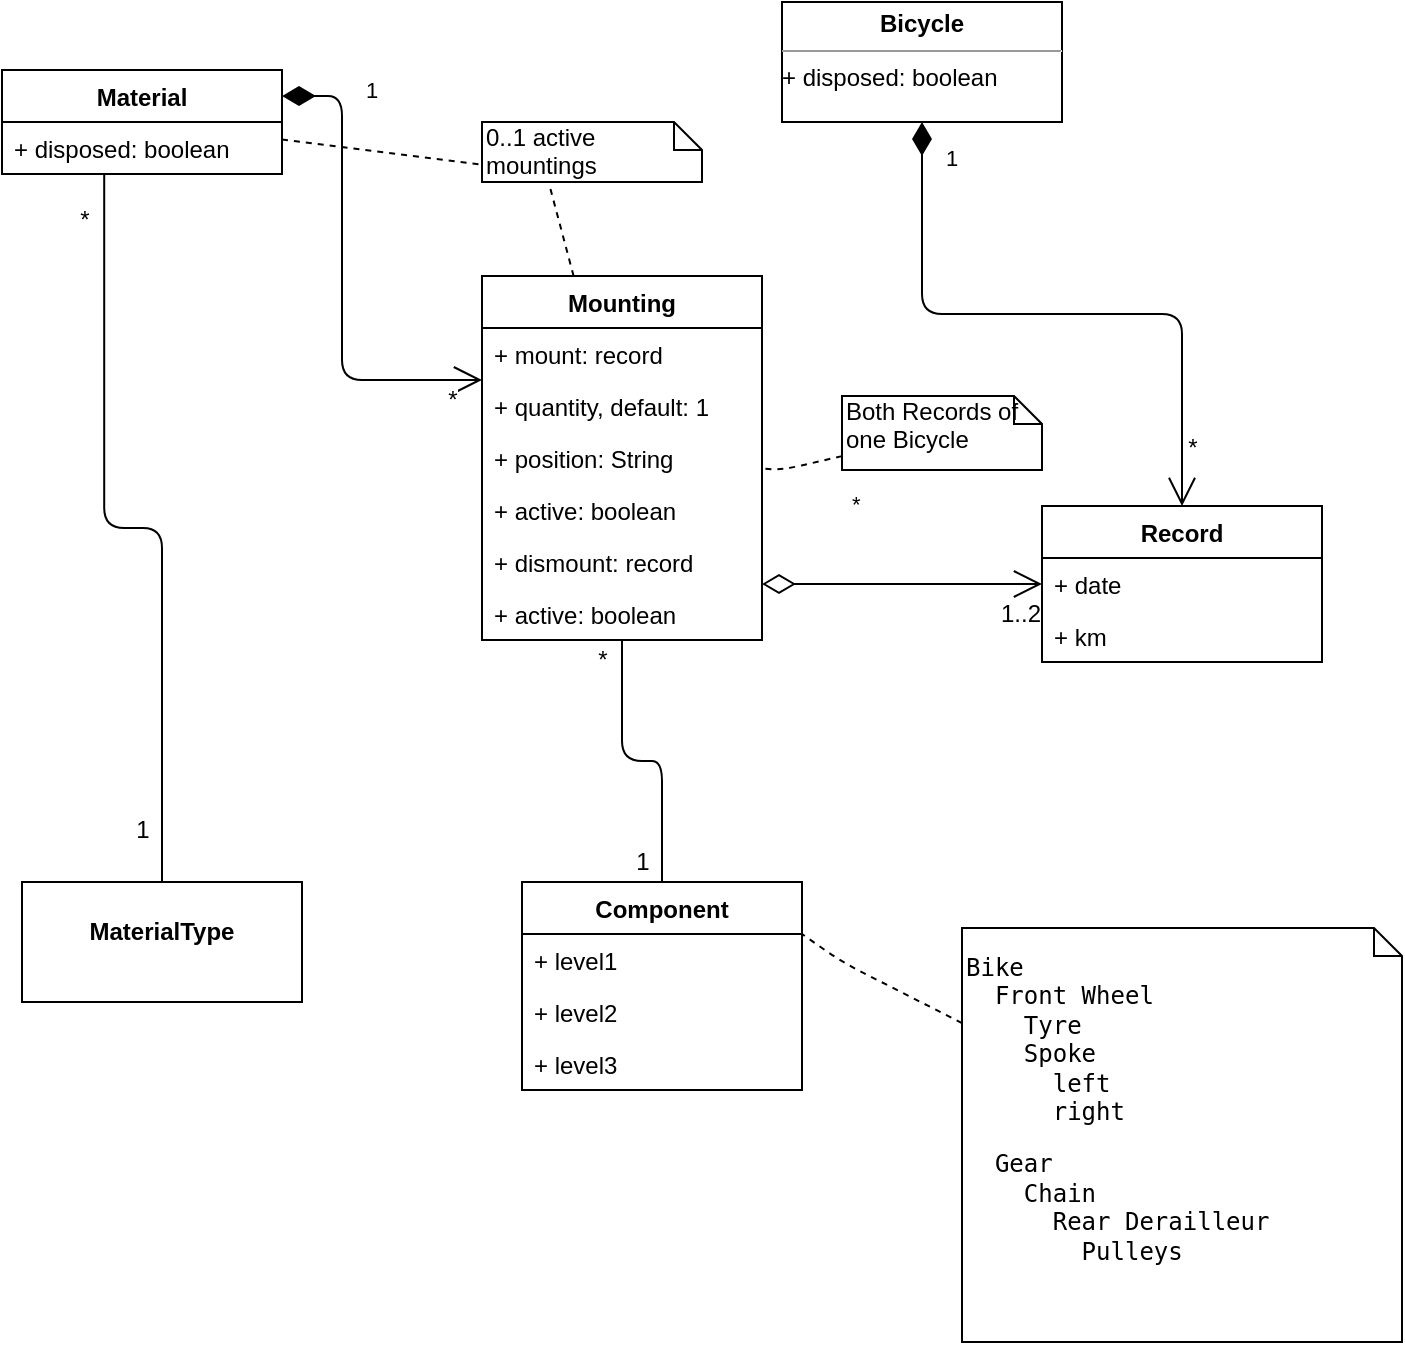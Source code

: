 <mxfile version="12.2.2" type="device" pages="1"><diagram id="4ATyxtASWGsD7okkcSDV" name="Seite-1"><mxGraphModel dx="1173" dy="698" grid="1" gridSize="10" guides="1" tooltips="1" connect="1" arrows="1" fold="1" page="1" pageScale="1" pageWidth="1169" pageHeight="827" math="0" shadow="0"><root><mxCell id="0"/><mxCell id="1" parent="0"/><mxCell id="wmeU-H-R39Ugc1sNo-xs-24" value="1" style="endArrow=open;html=1;endSize=12;startArrow=diamondThin;startSize=14;startFill=1;edgeStyle=orthogonalEdgeStyle;align=left;verticalAlign=bottom;exitX=0.5;exitY=1;exitDx=0;exitDy=0;" parent="1" source="wmeU-H-R39Ugc1sNo-xs-25" target="wmeU-H-R39Ugc1sNo-xs-61" edge="1"><mxGeometry x="-0.832" y="10" relative="1" as="geometry"><mxPoint x="300" y="420" as="sourcePoint"/><mxPoint x="460" y="420" as="targetPoint"/><mxPoint as="offset"/></mxGeometry></mxCell><mxCell id="wmeU-H-R39Ugc1sNo-xs-28" value="*" style="text;html=1;resizable=0;points=[];align=center;verticalAlign=middle;labelBackgroundColor=#ffffff;" parent="wmeU-H-R39Ugc1sNo-xs-24" vertex="1" connectable="0"><mxGeometry x="0.877" y="1" relative="1" as="geometry"><mxPoint x="4" y="-9" as="offset"/></mxGeometry></mxCell><mxCell id="wmeU-H-R39Ugc1sNo-xs-25" value="&lt;p style=&quot;margin: 0px ; margin-top: 4px ; text-align: center&quot;&gt;&lt;b&gt;Bicycle&lt;/b&gt;&lt;/p&gt;&lt;hr size=&quot;1&quot;&gt;&lt;div style=&quot;height: 2px&quot;&gt;+ disposed: boolean&lt;/div&gt;" style="verticalAlign=top;align=left;overflow=fill;fontSize=12;fontFamily=Helvetica;html=1;" parent="1" vertex="1"><mxGeometry x="510" y="70" width="140" height="60" as="geometry"/></mxCell><mxCell id="wmeU-H-R39Ugc1sNo-xs-27" value="&lt;p style=&quot;margin: 0px ; margin-top: 4px ; text-align: center&quot;&gt;&lt;br&gt;&lt;b&gt;MaterialType&lt;/b&gt;&lt;/p&gt;" style="verticalAlign=top;align=left;overflow=fill;fontSize=12;fontFamily=Helvetica;html=1;" parent="1" vertex="1"><mxGeometry x="130" y="510" width="140" height="60" as="geometry"/></mxCell><mxCell id="wmeU-H-R39Ugc1sNo-xs-33" value="1" style="endArrow=open;html=1;endSize=12;startArrow=diamondThin;startSize=14;startFill=1;edgeStyle=orthogonalEdgeStyle;align=left;verticalAlign=bottom;exitX=1;exitY=0.25;exitDx=0;exitDy=0;" parent="1" source="wZza1Aj0b9y7oZCWWwcl-8" target="wmeU-H-R39Ugc1sNo-xs-65" edge="1"><mxGeometry x="-0.704" y="10" relative="1" as="geometry"><mxPoint x="280" y="93" as="sourcePoint"/><mxPoint x="140" y="460" as="targetPoint"/><mxPoint as="offset"/><Array as="points"><mxPoint x="290" y="117"/><mxPoint x="290" y="259"/></Array></mxGeometry></mxCell><mxCell id="wmeU-H-R39Ugc1sNo-xs-34" value="*" style="text;html=1;resizable=0;points=[];align=center;verticalAlign=middle;labelBackgroundColor=#ffffff;" parent="wmeU-H-R39Ugc1sNo-xs-33" vertex="1" connectable="0"><mxGeometry x="0.894" y="2" relative="1" as="geometry"><mxPoint x="-2" y="12" as="offset"/></mxGeometry></mxCell><mxCell id="wmeU-H-R39Ugc1sNo-xs-36" value="*" style="endArrow=open;html=1;endSize=12;startArrow=diamondThin;startSize=14;startFill=0;edgeStyle=orthogonalEdgeStyle;align=left;verticalAlign=bottom;entryX=0;entryY=0.5;entryDx=0;entryDy=0;" parent="1" source="wmeU-H-R39Ugc1sNo-xs-65" target="wmeU-H-R39Ugc1sNo-xs-62" edge="1"><mxGeometry x="-0.393" y="31" relative="1" as="geometry"><mxPoint x="530" y="400" as="sourcePoint"/><mxPoint x="540" y="360" as="targetPoint"/><Array as="points"><mxPoint x="570" y="361"/><mxPoint x="570" y="361"/></Array><mxPoint as="offset"/></mxGeometry></mxCell><mxCell id="wmeU-H-R39Ugc1sNo-xs-38" value="1..2" style="text;html=1;resizable=0;points=[];align=center;verticalAlign=middle;labelBackgroundColor=#ffffff;" parent="wmeU-H-R39Ugc1sNo-xs-36" vertex="1" connectable="0"><mxGeometry x="0.871" relative="1" as="geometry"><mxPoint x="-2" y="14.5" as="offset"/></mxGeometry></mxCell><mxCell id="wmeU-H-R39Ugc1sNo-xs-40" value="" style="endArrow=none;html=1;edgeStyle=orthogonalEdgeStyle;exitX=0.365;exitY=1.013;exitDx=0;exitDy=0;exitPerimeter=0;" parent="1" source="wZza1Aj0b9y7oZCWWwcl-9" target="wmeU-H-R39Ugc1sNo-xs-27" edge="1"><mxGeometry relative="1" as="geometry"><mxPoint x="360" y="270" as="sourcePoint"/><mxPoint x="140" y="460" as="targetPoint"/></mxGeometry></mxCell><mxCell id="wmeU-H-R39Ugc1sNo-xs-41" value="" style="resizable=0;html=1;align=left;verticalAlign=bottom;labelBackgroundColor=#ffffff;fontSize=10;" parent="wmeU-H-R39Ugc1sNo-xs-40" connectable="0" vertex="1"><mxGeometry x="-1" relative="1" as="geometry"/></mxCell><mxCell id="wmeU-H-R39Ugc1sNo-xs-42" value="" style="resizable=0;html=1;align=right;verticalAlign=bottom;labelBackgroundColor=#ffffff;fontSize=10;" parent="wmeU-H-R39Ugc1sNo-xs-40" connectable="0" vertex="1"><mxGeometry x="1" relative="1" as="geometry"/></mxCell><mxCell id="wmeU-H-R39Ugc1sNo-xs-44" value="*" style="text;html=1;resizable=0;points=[];align=center;verticalAlign=middle;labelBackgroundColor=#ffffff;" parent="wmeU-H-R39Ugc1sNo-xs-40" vertex="1" connectable="0"><mxGeometry x="-0.898" relative="1" as="geometry"><mxPoint x="-10" y="3" as="offset"/></mxGeometry></mxCell><mxCell id="wmeU-H-R39Ugc1sNo-xs-45" value="1" style="text;html=1;resizable=0;points=[];align=center;verticalAlign=middle;labelBackgroundColor=#ffffff;" parent="wmeU-H-R39Ugc1sNo-xs-40" vertex="1" connectable="0"><mxGeometry x="0.866" relative="1" as="geometry"><mxPoint x="-10" y="-0.5" as="offset"/></mxGeometry></mxCell><mxCell id="wmeU-H-R39Ugc1sNo-xs-56" value="0..1 active mountings&amp;nbsp;" style="shape=note;whiteSpace=wrap;html=1;size=14;verticalAlign=top;align=left;spacingTop=-6;" parent="1" vertex="1"><mxGeometry x="360" y="130" width="110" height="30" as="geometry"/></mxCell><mxCell id="wmeU-H-R39Ugc1sNo-xs-57" value="" style="endArrow=none;dashed=1;html=1;entryX=0.31;entryY=1.1;entryDx=0;entryDy=0;entryPerimeter=0;" parent="1" source="wmeU-H-R39Ugc1sNo-xs-65" target="wmeU-H-R39Ugc1sNo-xs-56" edge="1"><mxGeometry width="50" height="50" relative="1" as="geometry"><mxPoint x="300" y="207" as="sourcePoint"/><mxPoint x="10" y="477" as="targetPoint"/></mxGeometry></mxCell><mxCell id="wmeU-H-R39Ugc1sNo-xs-58" value="" style="endArrow=none;dashed=1;html=1;entryX=0.003;entryY=0.713;entryDx=0;entryDy=0;entryPerimeter=0;" parent="1" source="wZza1Aj0b9y7oZCWWwcl-8" target="wmeU-H-R39Ugc1sNo-xs-56" edge="1"><mxGeometry width="50" height="50" relative="1" as="geometry"><mxPoint x="-40" y="527" as="sourcePoint"/><mxPoint x="10" y="477" as="targetPoint"/></mxGeometry></mxCell><mxCell id="wmeU-H-R39Ugc1sNo-xs-61" value="Record" style="swimlane;fontStyle=1;childLayout=stackLayout;horizontal=1;startSize=26;fillColor=none;horizontalStack=0;resizeParent=1;resizeParentMax=0;resizeLast=0;collapsible=1;marginBottom=0;" parent="1" vertex="1"><mxGeometry x="640" y="322" width="140" height="78" as="geometry"><mxRectangle x="480" y="420" width="90" height="26" as="alternateBounds"/></mxGeometry></mxCell><mxCell id="wmeU-H-R39Ugc1sNo-xs-62" value="+ date" style="text;strokeColor=none;fillColor=none;align=left;verticalAlign=top;spacingLeft=4;spacingRight=4;overflow=hidden;rotatable=0;points=[[0,0.5],[1,0.5]];portConstraint=eastwest;" parent="wmeU-H-R39Ugc1sNo-xs-61" vertex="1"><mxGeometry y="26" width="140" height="26" as="geometry"/></mxCell><mxCell id="wmeU-H-R39Ugc1sNo-xs-63" value="+ km" style="text;strokeColor=none;fillColor=none;align=left;verticalAlign=top;spacingLeft=4;spacingRight=4;overflow=hidden;rotatable=0;points=[[0,0.5],[1,0.5]];portConstraint=eastwest;" parent="wmeU-H-R39Ugc1sNo-xs-61" vertex="1"><mxGeometry y="52" width="140" height="26" as="geometry"/></mxCell><mxCell id="wmeU-H-R39Ugc1sNo-xs-65" value="Mounting" style="swimlane;fontStyle=1;childLayout=stackLayout;horizontal=1;startSize=26;fillColor=none;horizontalStack=0;resizeParent=1;resizeParentMax=0;resizeLast=0;collapsible=1;marginBottom=0;" parent="1" vertex="1"><mxGeometry x="360" y="207" width="140" height="182" as="geometry"><mxRectangle x="480" y="317" width="80" height="26" as="alternateBounds"/></mxGeometry></mxCell><mxCell id="wmeU-H-R39Ugc1sNo-xs-66" value="+ mount: record" style="text;strokeColor=none;fillColor=none;align=left;verticalAlign=top;spacingLeft=4;spacingRight=4;overflow=hidden;rotatable=0;points=[[0,0.5],[1,0.5]];portConstraint=eastwest;" parent="wmeU-H-R39Ugc1sNo-xs-65" vertex="1"><mxGeometry y="26" width="140" height="26" as="geometry"/></mxCell><mxCell id="wZza1Aj0b9y7oZCWWwcl-19" value="+ quantity, default: 1" style="text;strokeColor=none;fillColor=none;align=left;verticalAlign=top;spacingLeft=4;spacingRight=4;overflow=hidden;rotatable=0;points=[[0,0.5],[1,0.5]];portConstraint=eastwest;" vertex="1" parent="wmeU-H-R39Ugc1sNo-xs-65"><mxGeometry y="52" width="140" height="26" as="geometry"/></mxCell><mxCell id="wZza1Aj0b9y7oZCWWwcl-21" value="+ position: String" style="text;strokeColor=none;fillColor=none;align=left;verticalAlign=top;spacingLeft=4;spacingRight=4;overflow=hidden;rotatable=0;points=[[0,0.5],[1,0.5]];portConstraint=eastwest;" vertex="1" parent="wmeU-H-R39Ugc1sNo-xs-65"><mxGeometry y="78" width="140" height="26" as="geometry"/></mxCell><mxCell id="wZza1Aj0b9y7oZCWWwcl-20" value="+ active: boolean" style="text;strokeColor=none;fillColor=none;align=left;verticalAlign=top;spacingLeft=4;spacingRight=4;overflow=hidden;rotatable=0;points=[[0,0.5],[1,0.5]];portConstraint=eastwest;" vertex="1" parent="wmeU-H-R39Ugc1sNo-xs-65"><mxGeometry y="104" width="140" height="26" as="geometry"/></mxCell><mxCell id="wmeU-H-R39Ugc1sNo-xs-67" value="+ dismount: record" style="text;strokeColor=none;fillColor=none;align=left;verticalAlign=top;spacingLeft=4;spacingRight=4;overflow=hidden;rotatable=0;points=[[0,0.5],[1,0.5]];portConstraint=eastwest;" parent="wmeU-H-R39Ugc1sNo-xs-65" vertex="1"><mxGeometry y="130" width="140" height="26" as="geometry"/></mxCell><mxCell id="wmeU-H-R39Ugc1sNo-xs-68" value="+ active: boolean" style="text;strokeColor=none;fillColor=none;align=left;verticalAlign=top;spacingLeft=4;spacingRight=4;overflow=hidden;rotatable=0;points=[[0,0.5],[1,0.5]];portConstraint=eastwest;" parent="wmeU-H-R39Ugc1sNo-xs-65" vertex="1"><mxGeometry y="156" width="140" height="26" as="geometry"/></mxCell><mxCell id="J9dTXXQHdtohVpUdF7DV-6" value="Both Records of&amp;nbsp; one Bicycle" style="shape=note;whiteSpace=wrap;html=1;size=14;verticalAlign=top;align=left;spacingTop=-6;" parent="1" vertex="1"><mxGeometry x="540" y="267" width="100" height="37" as="geometry"/></mxCell><mxCell id="J9dTXXQHdtohVpUdF7DV-7" value="" style="endArrow=none;dashed=1;html=1;" parent="1" source="J9dTXXQHdtohVpUdF7DV-6" target="wmeU-H-R39Ugc1sNo-xs-65" edge="1"><mxGeometry width="50" height="50" relative="1" as="geometry"><mxPoint x="350" y="171.489" as="sourcePoint"/><mxPoint x="410.33" y="181.39" as="targetPoint"/><Array as="points"><mxPoint x="510" y="304"/></Array></mxGeometry></mxCell><mxCell id="wZza1Aj0b9y7oZCWWwcl-2" value="" style="endArrow=none;html=1;edgeStyle=orthogonalEdgeStyle;" edge="1" parent="1" source="wmeU-H-R39Ugc1sNo-xs-65" target="wZza1Aj0b9y7oZCWWwcl-12"><mxGeometry relative="1" as="geometry"><mxPoint x="209" y="176" as="sourcePoint"/><mxPoint x="210" y="530" as="targetPoint"/></mxGeometry></mxCell><mxCell id="wZza1Aj0b9y7oZCWWwcl-3" value="" style="resizable=0;html=1;align=left;verticalAlign=bottom;labelBackgroundColor=#ffffff;fontSize=10;" connectable="0" vertex="1" parent="wZza1Aj0b9y7oZCWWwcl-2"><mxGeometry x="-1" relative="1" as="geometry"/></mxCell><mxCell id="wZza1Aj0b9y7oZCWWwcl-4" value="" style="resizable=0;html=1;align=right;verticalAlign=bottom;labelBackgroundColor=#ffffff;fontSize=10;" connectable="0" vertex="1" parent="wZza1Aj0b9y7oZCWWwcl-2"><mxGeometry x="1" relative="1" as="geometry"/></mxCell><mxCell id="wZza1Aj0b9y7oZCWWwcl-5" value="*" style="text;html=1;resizable=0;points=[];align=center;verticalAlign=middle;labelBackgroundColor=#ffffff;" vertex="1" connectable="0" parent="wZza1Aj0b9y7oZCWWwcl-2"><mxGeometry x="-0.898" relative="1" as="geometry"><mxPoint x="-10" y="3" as="offset"/></mxGeometry></mxCell><mxCell id="wZza1Aj0b9y7oZCWWwcl-6" value="1" style="text;html=1;resizable=0;points=[];align=center;verticalAlign=middle;labelBackgroundColor=#ffffff;" vertex="1" connectable="0" parent="wZza1Aj0b9y7oZCWWwcl-2"><mxGeometry x="0.866" relative="1" as="geometry"><mxPoint x="-10" y="-0.5" as="offset"/></mxGeometry></mxCell><mxCell id="wZza1Aj0b9y7oZCWWwcl-8" value="Material" style="swimlane;fontStyle=1;childLayout=stackLayout;horizontal=1;startSize=26;fillColor=none;horizontalStack=0;resizeParent=1;resizeParentMax=0;resizeLast=0;collapsible=1;marginBottom=0;" vertex="1" parent="1"><mxGeometry x="120" y="104" width="140" height="52" as="geometry"><mxRectangle x="480" y="317" width="80" height="26" as="alternateBounds"/></mxGeometry></mxCell><mxCell id="wZza1Aj0b9y7oZCWWwcl-9" value="+ disposed: boolean" style="text;strokeColor=none;fillColor=none;align=left;verticalAlign=top;spacingLeft=4;spacingRight=4;overflow=hidden;rotatable=0;points=[[0,0.5],[1,0.5]];portConstraint=eastwest;" vertex="1" parent="wZza1Aj0b9y7oZCWWwcl-8"><mxGeometry y="26" width="140" height="26" as="geometry"/></mxCell><mxCell id="wZza1Aj0b9y7oZCWWwcl-12" value="Component" style="swimlane;fontStyle=1;childLayout=stackLayout;horizontal=1;startSize=26;fillColor=none;horizontalStack=0;resizeParent=1;resizeParentMax=0;resizeLast=0;collapsible=1;marginBottom=0;" vertex="1" parent="1"><mxGeometry x="380" y="510" width="140" height="104" as="geometry"><mxRectangle x="480" y="420" width="90" height="26" as="alternateBounds"/></mxGeometry></mxCell><mxCell id="wZza1Aj0b9y7oZCWWwcl-13" value="+ level1" style="text;strokeColor=none;fillColor=none;align=left;verticalAlign=top;spacingLeft=4;spacingRight=4;overflow=hidden;rotatable=0;points=[[0,0.5],[1,0.5]];portConstraint=eastwest;" vertex="1" parent="wZza1Aj0b9y7oZCWWwcl-12"><mxGeometry y="26" width="140" height="26" as="geometry"/></mxCell><mxCell id="wZza1Aj0b9y7oZCWWwcl-15" value="+ level2" style="text;strokeColor=none;fillColor=none;align=left;verticalAlign=top;spacingLeft=4;spacingRight=4;overflow=hidden;rotatable=0;points=[[0,0.5],[1,0.5]];portConstraint=eastwest;" vertex="1" parent="wZza1Aj0b9y7oZCWWwcl-12"><mxGeometry y="52" width="140" height="26" as="geometry"/></mxCell><mxCell id="wZza1Aj0b9y7oZCWWwcl-14" value="+ level3" style="text;strokeColor=none;fillColor=none;align=left;verticalAlign=top;spacingLeft=4;spacingRight=4;overflow=hidden;rotatable=0;points=[[0,0.5],[1,0.5]];portConstraint=eastwest;" vertex="1" parent="wZza1Aj0b9y7oZCWWwcl-12"><mxGeometry y="78" width="140" height="26" as="geometry"/></mxCell><mxCell id="wZza1Aj0b9y7oZCWWwcl-16" value="&lt;pre&gt;Bike&lt;br&gt;&amp;nbsp; Front Wheel&lt;br&gt;&amp;nbsp; &amp;nbsp; Tyre&lt;br&gt;    Spoke&lt;br/&gt;      left&lt;br/&gt;      right&lt;/pre&gt;&lt;pre&gt;  Gear&lt;br&gt;&amp;nbsp;   Chain&lt;br&gt;&amp;nbsp; &amp;nbsp;   Rear Derailleur&lt;br&gt;&amp;nbsp; &amp;nbsp; &amp;nbsp;   Pulleys&lt;br&gt;&lt;br&gt;&lt;br&gt;&lt;/pre&gt;" style="shape=note;whiteSpace=wrap;html=1;size=14;verticalAlign=top;align=left;spacingTop=-6;" vertex="1" parent="1"><mxGeometry x="600" y="533" width="220" height="207" as="geometry"/></mxCell><mxCell id="wZza1Aj0b9y7oZCWWwcl-18" value="" style="endArrow=none;dashed=1;html=1;entryX=1;entryY=0.25;entryDx=0;entryDy=0;" edge="1" parent="1" source="wZza1Aj0b9y7oZCWWwcl-16" target="wZza1Aj0b9y7oZCWWwcl-12"><mxGeometry width="50" height="50" relative="1" as="geometry"><mxPoint x="550" y="307.063" as="sourcePoint"/><mxPoint x="510" y="308.375" as="targetPoint"/><Array as="points"><mxPoint x="540" y="550"/></Array></mxGeometry></mxCell></root></mxGraphModel></diagram></mxfile>